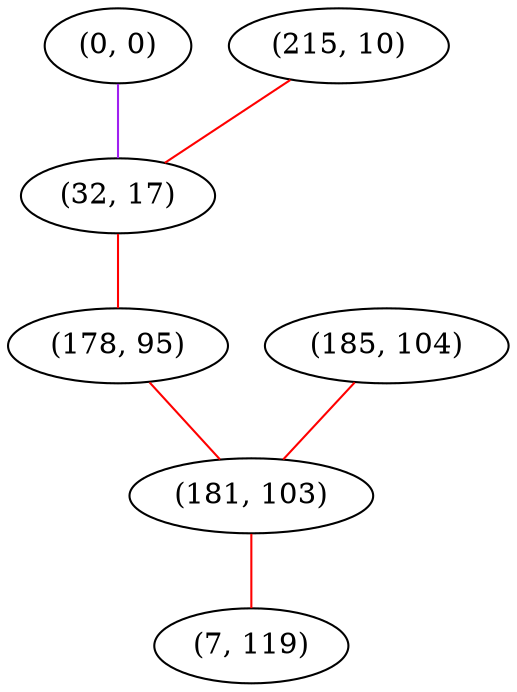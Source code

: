 graph "" {
"(0, 0)";
"(215, 10)";
"(32, 17)";
"(178, 95)";
"(185, 104)";
"(181, 103)";
"(7, 119)";
"(0, 0)" -- "(32, 17)"  [color=purple, key=0, weight=4];
"(215, 10)" -- "(32, 17)"  [color=red, key=0, weight=1];
"(32, 17)" -- "(178, 95)"  [color=red, key=0, weight=1];
"(178, 95)" -- "(181, 103)"  [color=red, key=0, weight=1];
"(185, 104)" -- "(181, 103)"  [color=red, key=0, weight=1];
"(181, 103)" -- "(7, 119)"  [color=red, key=0, weight=1];
}

